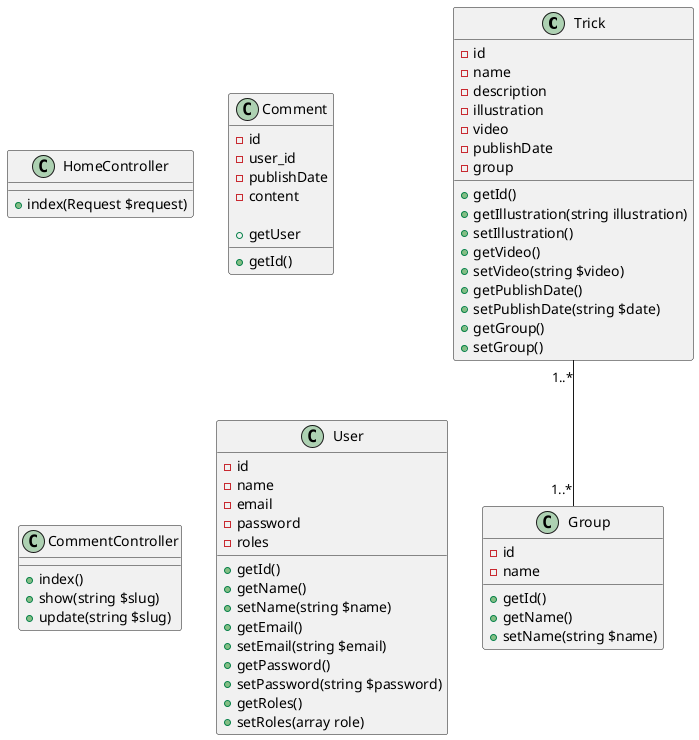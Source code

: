 @startuml

class Trick
{
-id
-name
-description
-illustration
-video
-publishDate
-group

+getId()
+getIllustration(string illustration)
+setIllustration()
+getVideo()
+setVideo(string $video)
+getPublishDate()
+setPublishDate(string $date)
+getGroup()
+setGroup()

}

class Group
 {
 -id
 -name

 +getId()
 +getName()
 +setName(string $name)
 }

class HomeController
 {
 +index(Request $request)
 }

 class Comment
 {
    -id
    -user_id
    -publishDate
    -content

    +getId()
    +getUser
 }

 class CommentController
 {
  +index()
  +show(string $slug)
  +update(string $slug)
 }

 class User
 {
 -id
 -name
 -email
 -password
 -roles

 +getId()
 +getName()
 +setName(string $name)
 +getEmail()
 +setEmail(string $email)
 +getPassword()
 +setPassword(string $password)
 +getRoles()
 +setRoles(array role)

 }

 Trick "1..*"--"1..*" Group





@enduml